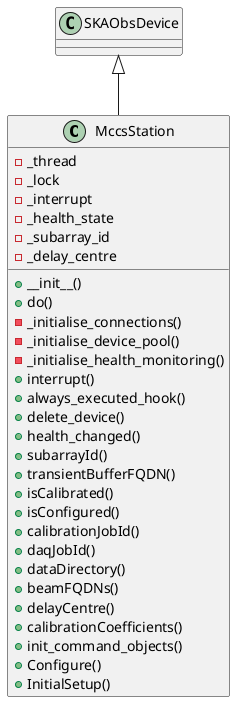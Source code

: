 @startuml
class MccsStation
MccsStation : +__init__()
MccsStation : +do()
MccsStation : -_initialise_connections()
MccsStation : -_initialise_device_pool()
MccsStation : -_initialise_health_monitoring()
MccsStation : +interrupt()
MccsStation : +always_executed_hook()
MccsStation : +delete_device()
MccsStation : +health_changed()
MccsStation : +subarrayId()
MccsStation : +transientBufferFQDN()
MccsStation : +isCalibrated()
MccsStation : +isConfigured()
MccsStation : +calibrationJobId()
MccsStation : +daqJobId()
MccsStation : +dataDirectory()
MccsStation : +beamFQDNs()
MccsStation : +delayCentre()
MccsStation : +calibrationCoefficients()
MccsStation : +init_command_objects()
MccsStation : +Configure()
MccsStation : +InitialSetup()
MccsStation : -_thread
MccsStation : -_lock
MccsStation : -_interrupt
MccsStation : -_health_state
MccsStation : -_subarray_id
MccsStation : -_delay_centre

SKAObsDevice <|-- MccsStation
@enduml
